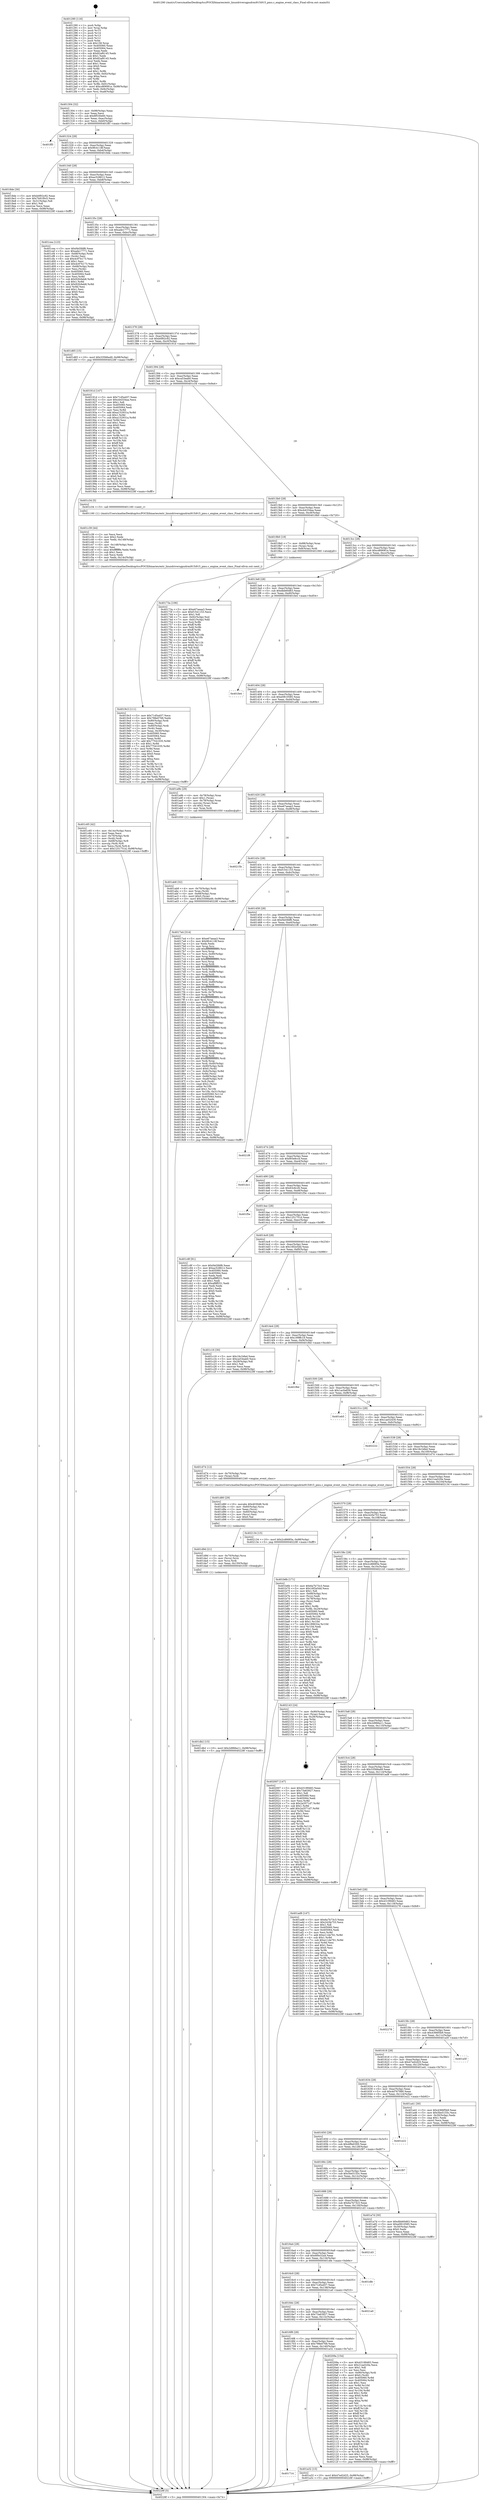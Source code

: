 digraph "0x401290" {
  label = "0x401290 (/mnt/c/Users/mathe/Desktop/tcc/POCII/binaries/extr_linuxdriversgpudrmi915i915_pmu.c_engine_event_class_Final-ollvm.out::main(0))"
  labelloc = "t"
  node[shape=record]

  Entry [label="",width=0.3,height=0.3,shape=circle,fillcolor=black,style=filled]
  "0x401304" [label="{
     0x401304 [32]\l
     | [instrs]\l
     &nbsp;&nbsp;0x401304 \<+6\>: mov -0x98(%rbp),%eax\l
     &nbsp;&nbsp;0x40130a \<+2\>: mov %eax,%ecx\l
     &nbsp;&nbsp;0x40130c \<+6\>: sub $0x8f530e60,%ecx\l
     &nbsp;&nbsp;0x401312 \<+6\>: mov %eax,-0xac(%rbp)\l
     &nbsp;&nbsp;0x401318 \<+6\>: mov %ecx,-0xb0(%rbp)\l
     &nbsp;&nbsp;0x40131e \<+6\>: je 0000000000401ff3 \<main+0xd63\>\l
  }"]
  "0x401ff3" [label="{
     0x401ff3\l
  }", style=dashed]
  "0x401324" [label="{
     0x401324 [28]\l
     | [instrs]\l
     &nbsp;&nbsp;0x401324 \<+5\>: jmp 0000000000401329 \<main+0x99\>\l
     &nbsp;&nbsp;0x401329 \<+6\>: mov -0xac(%rbp),%eax\l
     &nbsp;&nbsp;0x40132f \<+5\>: sub $0x9fc4118f,%eax\l
     &nbsp;&nbsp;0x401334 \<+6\>: mov %eax,-0xb4(%rbp)\l
     &nbsp;&nbsp;0x40133a \<+6\>: je 00000000004018de \<main+0x64e\>\l
  }"]
  Exit [label="",width=0.3,height=0.3,shape=circle,fillcolor=black,style=filled,peripheries=2]
  "0x4018de" [label="{
     0x4018de [30]\l
     | [instrs]\l
     &nbsp;&nbsp;0x4018de \<+5\>: mov $0xb0f02c92,%eax\l
     &nbsp;&nbsp;0x4018e3 \<+5\>: mov $0x7b91f0c5,%ecx\l
     &nbsp;&nbsp;0x4018e8 \<+3\>: mov -0x31(%rbp),%dl\l
     &nbsp;&nbsp;0x4018eb \<+3\>: test $0x1,%dl\l
     &nbsp;&nbsp;0x4018ee \<+3\>: cmovne %ecx,%eax\l
     &nbsp;&nbsp;0x4018f1 \<+6\>: mov %eax,-0x98(%rbp)\l
     &nbsp;&nbsp;0x4018f7 \<+5\>: jmp 000000000040228f \<main+0xfff\>\l
  }"]
  "0x401340" [label="{
     0x401340 [28]\l
     | [instrs]\l
     &nbsp;&nbsp;0x401340 \<+5\>: jmp 0000000000401345 \<main+0xb5\>\l
     &nbsp;&nbsp;0x401345 \<+6\>: mov -0xac(%rbp),%eax\l
     &nbsp;&nbsp;0x40134b \<+5\>: sub $0xac528612,%eax\l
     &nbsp;&nbsp;0x401350 \<+6\>: mov %eax,-0xb8(%rbp)\l
     &nbsp;&nbsp;0x401356 \<+6\>: je 0000000000401cea \<main+0xa5a\>\l
  }"]
  "0x401db2" [label="{
     0x401db2 [15]\l
     | [instrs]\l
     &nbsp;&nbsp;0x401db2 \<+10\>: movl $0x2d966a11,-0x98(%rbp)\l
     &nbsp;&nbsp;0x401dbc \<+5\>: jmp 000000000040228f \<main+0xfff\>\l
  }"]
  "0x401cea" [label="{
     0x401cea [123]\l
     | [instrs]\l
     &nbsp;&nbsp;0x401cea \<+5\>: mov $0xf4d3fdf6,%eax\l
     &nbsp;&nbsp;0x401cef \<+5\>: mov $0xade17771,%ecx\l
     &nbsp;&nbsp;0x401cf4 \<+4\>: mov -0x68(%rbp),%rdx\l
     &nbsp;&nbsp;0x401cf8 \<+2\>: mov (%rdx),%esi\l
     &nbsp;&nbsp;0x401cfa \<+6\>: sub $0x4c97b173,%esi\l
     &nbsp;&nbsp;0x401d00 \<+3\>: add $0x1,%esi\l
     &nbsp;&nbsp;0x401d03 \<+6\>: add $0x4c97b173,%esi\l
     &nbsp;&nbsp;0x401d09 \<+4\>: mov -0x68(%rbp),%rdx\l
     &nbsp;&nbsp;0x401d0d \<+2\>: mov %esi,(%rdx)\l
     &nbsp;&nbsp;0x401d0f \<+7\>: mov 0x405060,%esi\l
     &nbsp;&nbsp;0x401d16 \<+7\>: mov 0x405064,%edi\l
     &nbsp;&nbsp;0x401d1d \<+3\>: mov %esi,%r8d\l
     &nbsp;&nbsp;0x401d20 \<+7\>: sub $0x92fc6eb8,%r8d\l
     &nbsp;&nbsp;0x401d27 \<+4\>: sub $0x1,%r8d\l
     &nbsp;&nbsp;0x401d2b \<+7\>: add $0x92fc6eb8,%r8d\l
     &nbsp;&nbsp;0x401d32 \<+4\>: imul %r8d,%esi\l
     &nbsp;&nbsp;0x401d36 \<+3\>: and $0x1,%esi\l
     &nbsp;&nbsp;0x401d39 \<+3\>: cmp $0x0,%esi\l
     &nbsp;&nbsp;0x401d3c \<+4\>: sete %r9b\l
     &nbsp;&nbsp;0x401d40 \<+3\>: cmp $0xa,%edi\l
     &nbsp;&nbsp;0x401d43 \<+4\>: setl %r10b\l
     &nbsp;&nbsp;0x401d47 \<+3\>: mov %r9b,%r11b\l
     &nbsp;&nbsp;0x401d4a \<+3\>: and %r10b,%r11b\l
     &nbsp;&nbsp;0x401d4d \<+3\>: xor %r10b,%r9b\l
     &nbsp;&nbsp;0x401d50 \<+3\>: or %r9b,%r11b\l
     &nbsp;&nbsp;0x401d53 \<+4\>: test $0x1,%r11b\l
     &nbsp;&nbsp;0x401d57 \<+3\>: cmovne %ecx,%eax\l
     &nbsp;&nbsp;0x401d5a \<+6\>: mov %eax,-0x98(%rbp)\l
     &nbsp;&nbsp;0x401d60 \<+5\>: jmp 000000000040228f \<main+0xfff\>\l
  }"]
  "0x40135c" [label="{
     0x40135c [28]\l
     | [instrs]\l
     &nbsp;&nbsp;0x40135c \<+5\>: jmp 0000000000401361 \<main+0xd1\>\l
     &nbsp;&nbsp;0x401361 \<+6\>: mov -0xac(%rbp),%eax\l
     &nbsp;&nbsp;0x401367 \<+5\>: sub $0xade17771,%eax\l
     &nbsp;&nbsp;0x40136c \<+6\>: mov %eax,-0xbc(%rbp)\l
     &nbsp;&nbsp;0x401372 \<+6\>: je 0000000000401d65 \<main+0xad5\>\l
  }"]
  "0x401d9d" [label="{
     0x401d9d [21]\l
     | [instrs]\l
     &nbsp;&nbsp;0x401d9d \<+4\>: mov -0x70(%rbp),%rcx\l
     &nbsp;&nbsp;0x401da1 \<+3\>: mov (%rcx),%rcx\l
     &nbsp;&nbsp;0x401da4 \<+3\>: mov %rcx,%rdi\l
     &nbsp;&nbsp;0x401da7 \<+6\>: mov %eax,-0x150(%rbp)\l
     &nbsp;&nbsp;0x401dad \<+5\>: call 0000000000401030 \<free@plt\>\l
     | [calls]\l
     &nbsp;&nbsp;0x401030 \{1\} (unknown)\l
  }"]
  "0x401d65" [label="{
     0x401d65 [15]\l
     | [instrs]\l
     &nbsp;&nbsp;0x401d65 \<+10\>: movl $0x33566a49,-0x98(%rbp)\l
     &nbsp;&nbsp;0x401d6f \<+5\>: jmp 000000000040228f \<main+0xfff\>\l
  }"]
  "0x401378" [label="{
     0x401378 [28]\l
     | [instrs]\l
     &nbsp;&nbsp;0x401378 \<+5\>: jmp 000000000040137d \<main+0xed\>\l
     &nbsp;&nbsp;0x40137d \<+6\>: mov -0xac(%rbp),%eax\l
     &nbsp;&nbsp;0x401383 \<+5\>: sub $0xb0f02c92,%eax\l
     &nbsp;&nbsp;0x401388 \<+6\>: mov %eax,-0xc0(%rbp)\l
     &nbsp;&nbsp;0x40138e \<+6\>: je 000000000040191d \<main+0x68d\>\l
  }"]
  "0x401d80" [label="{
     0x401d80 [29]\l
     | [instrs]\l
     &nbsp;&nbsp;0x401d80 \<+10\>: movabs $0x4030d6,%rdi\l
     &nbsp;&nbsp;0x401d8a \<+4\>: mov -0x60(%rbp),%rcx\l
     &nbsp;&nbsp;0x401d8e \<+2\>: mov %eax,(%rcx)\l
     &nbsp;&nbsp;0x401d90 \<+4\>: mov -0x60(%rbp),%rcx\l
     &nbsp;&nbsp;0x401d94 \<+2\>: mov (%rcx),%esi\l
     &nbsp;&nbsp;0x401d96 \<+2\>: mov $0x0,%al\l
     &nbsp;&nbsp;0x401d98 \<+5\>: call 0000000000401040 \<printf@plt\>\l
     | [calls]\l
     &nbsp;&nbsp;0x401040 \{1\} (unknown)\l
  }"]
  "0x40191d" [label="{
     0x40191d [147]\l
     | [instrs]\l
     &nbsp;&nbsp;0x40191d \<+5\>: mov $0x71d5a457,%eax\l
     &nbsp;&nbsp;0x401922 \<+5\>: mov $0xcb4334aa,%ecx\l
     &nbsp;&nbsp;0x401927 \<+2\>: mov $0x1,%dl\l
     &nbsp;&nbsp;0x401929 \<+7\>: mov 0x405060,%esi\l
     &nbsp;&nbsp;0x401930 \<+7\>: mov 0x405064,%edi\l
     &nbsp;&nbsp;0x401937 \<+3\>: mov %esi,%r8d\l
     &nbsp;&nbsp;0x40193a \<+7\>: add $0xa152931a,%r8d\l
     &nbsp;&nbsp;0x401941 \<+4\>: sub $0x1,%r8d\l
     &nbsp;&nbsp;0x401945 \<+7\>: sub $0xa152931a,%r8d\l
     &nbsp;&nbsp;0x40194c \<+4\>: imul %r8d,%esi\l
     &nbsp;&nbsp;0x401950 \<+3\>: and $0x1,%esi\l
     &nbsp;&nbsp;0x401953 \<+3\>: cmp $0x0,%esi\l
     &nbsp;&nbsp;0x401956 \<+4\>: sete %r9b\l
     &nbsp;&nbsp;0x40195a \<+3\>: cmp $0xa,%edi\l
     &nbsp;&nbsp;0x40195d \<+4\>: setl %r10b\l
     &nbsp;&nbsp;0x401961 \<+3\>: mov %r9b,%r11b\l
     &nbsp;&nbsp;0x401964 \<+4\>: xor $0xff,%r11b\l
     &nbsp;&nbsp;0x401968 \<+3\>: mov %r10b,%bl\l
     &nbsp;&nbsp;0x40196b \<+3\>: xor $0xff,%bl\l
     &nbsp;&nbsp;0x40196e \<+3\>: xor $0x0,%dl\l
     &nbsp;&nbsp;0x401971 \<+3\>: mov %r11b,%r14b\l
     &nbsp;&nbsp;0x401974 \<+4\>: and $0x0,%r14b\l
     &nbsp;&nbsp;0x401978 \<+3\>: and %dl,%r9b\l
     &nbsp;&nbsp;0x40197b \<+3\>: mov %bl,%r15b\l
     &nbsp;&nbsp;0x40197e \<+4\>: and $0x0,%r15b\l
     &nbsp;&nbsp;0x401982 \<+3\>: and %dl,%r10b\l
     &nbsp;&nbsp;0x401985 \<+3\>: or %r9b,%r14b\l
     &nbsp;&nbsp;0x401988 \<+3\>: or %r10b,%r15b\l
     &nbsp;&nbsp;0x40198b \<+3\>: xor %r15b,%r14b\l
     &nbsp;&nbsp;0x40198e \<+3\>: or %bl,%r11b\l
     &nbsp;&nbsp;0x401991 \<+4\>: xor $0xff,%r11b\l
     &nbsp;&nbsp;0x401995 \<+3\>: or $0x0,%dl\l
     &nbsp;&nbsp;0x401998 \<+3\>: and %dl,%r11b\l
     &nbsp;&nbsp;0x40199b \<+3\>: or %r11b,%r14b\l
     &nbsp;&nbsp;0x40199e \<+4\>: test $0x1,%r14b\l
     &nbsp;&nbsp;0x4019a2 \<+3\>: cmovne %ecx,%eax\l
     &nbsp;&nbsp;0x4019a5 \<+6\>: mov %eax,-0x98(%rbp)\l
     &nbsp;&nbsp;0x4019ab \<+5\>: jmp 000000000040228f \<main+0xfff\>\l
  }"]
  "0x401394" [label="{
     0x401394 [28]\l
     | [instrs]\l
     &nbsp;&nbsp;0x401394 \<+5\>: jmp 0000000000401399 \<main+0x109\>\l
     &nbsp;&nbsp;0x401399 \<+6\>: mov -0xac(%rbp),%eax\l
     &nbsp;&nbsp;0x40139f \<+5\>: sub $0xca53eab0,%eax\l
     &nbsp;&nbsp;0x4013a4 \<+6\>: mov %eax,-0xc4(%rbp)\l
     &nbsp;&nbsp;0x4013aa \<+6\>: je 0000000000401c34 \<main+0x9a4\>\l
  }"]
  "0x401c65" [label="{
     0x401c65 [42]\l
     | [instrs]\l
     &nbsp;&nbsp;0x401c65 \<+6\>: mov -0x14c(%rbp),%ecx\l
     &nbsp;&nbsp;0x401c6b \<+3\>: imul %eax,%ecx\l
     &nbsp;&nbsp;0x401c6e \<+4\>: mov -0x70(%rbp),%rdi\l
     &nbsp;&nbsp;0x401c72 \<+3\>: mov (%rdi),%rdi\l
     &nbsp;&nbsp;0x401c75 \<+4\>: mov -0x68(%rbp),%r8\l
     &nbsp;&nbsp;0x401c79 \<+3\>: movslq (%r8),%r8\l
     &nbsp;&nbsp;0x401c7c \<+4\>: mov %ecx,(%rdi,%r8,4)\l
     &nbsp;&nbsp;0x401c80 \<+10\>: movl $0x1251751d,-0x98(%rbp)\l
     &nbsp;&nbsp;0x401c8a \<+5\>: jmp 000000000040228f \<main+0xfff\>\l
  }"]
  "0x401c34" [label="{
     0x401c34 [5]\l
     | [instrs]\l
     &nbsp;&nbsp;0x401c34 \<+5\>: call 0000000000401160 \<next_i\>\l
     | [calls]\l
     &nbsp;&nbsp;0x401160 \{1\} (/mnt/c/Users/mathe/Desktop/tcc/POCII/binaries/extr_linuxdriversgpudrmi915i915_pmu.c_engine_event_class_Final-ollvm.out::next_i)\l
  }"]
  "0x4013b0" [label="{
     0x4013b0 [28]\l
     | [instrs]\l
     &nbsp;&nbsp;0x4013b0 \<+5\>: jmp 00000000004013b5 \<main+0x125\>\l
     &nbsp;&nbsp;0x4013b5 \<+6\>: mov -0xac(%rbp),%eax\l
     &nbsp;&nbsp;0x4013bb \<+5\>: sub $0xcb4334aa,%eax\l
     &nbsp;&nbsp;0x4013c0 \<+6\>: mov %eax,-0xc8(%rbp)\l
     &nbsp;&nbsp;0x4013c6 \<+6\>: je 00000000004019b0 \<main+0x720\>\l
  }"]
  "0x401c39" [label="{
     0x401c39 [44]\l
     | [instrs]\l
     &nbsp;&nbsp;0x401c39 \<+2\>: xor %ecx,%ecx\l
     &nbsp;&nbsp;0x401c3b \<+5\>: mov $0x2,%edx\l
     &nbsp;&nbsp;0x401c40 \<+6\>: mov %edx,-0x148(%rbp)\l
     &nbsp;&nbsp;0x401c46 \<+1\>: cltd\l
     &nbsp;&nbsp;0x401c47 \<+6\>: mov -0x148(%rbp),%esi\l
     &nbsp;&nbsp;0x401c4d \<+2\>: idiv %esi\l
     &nbsp;&nbsp;0x401c4f \<+6\>: imul $0xfffffffe,%edx,%edx\l
     &nbsp;&nbsp;0x401c55 \<+3\>: sub $0x1,%ecx\l
     &nbsp;&nbsp;0x401c58 \<+2\>: sub %ecx,%edx\l
     &nbsp;&nbsp;0x401c5a \<+6\>: mov %edx,-0x14c(%rbp)\l
     &nbsp;&nbsp;0x401c60 \<+5\>: call 0000000000401160 \<next_i\>\l
     | [calls]\l
     &nbsp;&nbsp;0x401160 \{1\} (/mnt/c/Users/mathe/Desktop/tcc/POCII/binaries/extr_linuxdriversgpudrmi915i915_pmu.c_engine_event_class_Final-ollvm.out::next_i)\l
  }"]
  "0x4019b0" [label="{
     0x4019b0 [19]\l
     | [instrs]\l
     &nbsp;&nbsp;0x4019b0 \<+7\>: mov -0x88(%rbp),%rax\l
     &nbsp;&nbsp;0x4019b7 \<+3\>: mov (%rax),%rax\l
     &nbsp;&nbsp;0x4019ba \<+4\>: mov 0x8(%rax),%rdi\l
     &nbsp;&nbsp;0x4019be \<+5\>: call 0000000000401060 \<atoi@plt\>\l
     | [calls]\l
     &nbsp;&nbsp;0x401060 \{1\} (unknown)\l
  }"]
  "0x4013cc" [label="{
     0x4013cc [28]\l
     | [instrs]\l
     &nbsp;&nbsp;0x4013cc \<+5\>: jmp 00000000004013d1 \<main+0x141\>\l
     &nbsp;&nbsp;0x4013d1 \<+6\>: mov -0xac(%rbp),%eax\l
     &nbsp;&nbsp;0x4013d7 \<+5\>: sub $0xcd69081e,%eax\l
     &nbsp;&nbsp;0x4013dc \<+6\>: mov %eax,-0xcc(%rbp)\l
     &nbsp;&nbsp;0x4013e2 \<+6\>: je 000000000040173a \<main+0x4aa\>\l
  }"]
  "0x401ab8" [label="{
     0x401ab8 [32]\l
     | [instrs]\l
     &nbsp;&nbsp;0x401ab8 \<+4\>: mov -0x70(%rbp),%rdi\l
     &nbsp;&nbsp;0x401abc \<+3\>: mov %rax,(%rdi)\l
     &nbsp;&nbsp;0x401abf \<+4\>: mov -0x68(%rbp),%rax\l
     &nbsp;&nbsp;0x401ac3 \<+6\>: movl $0x0,(%rax)\l
     &nbsp;&nbsp;0x401ac9 \<+10\>: movl $0x33566a49,-0x98(%rbp)\l
     &nbsp;&nbsp;0x401ad3 \<+5\>: jmp 000000000040228f \<main+0xfff\>\l
  }"]
  "0x40173a" [label="{
     0x40173a [106]\l
     | [instrs]\l
     &nbsp;&nbsp;0x40173a \<+5\>: mov $0xe67aeaa3,%eax\l
     &nbsp;&nbsp;0x40173f \<+5\>: mov $0xf1541153,%ecx\l
     &nbsp;&nbsp;0x401744 \<+2\>: mov $0x1,%dl\l
     &nbsp;&nbsp;0x401746 \<+7\>: mov -0x92(%rbp),%sil\l
     &nbsp;&nbsp;0x40174d \<+7\>: mov -0x91(%rbp),%dil\l
     &nbsp;&nbsp;0x401754 \<+3\>: mov %sil,%r8b\l
     &nbsp;&nbsp;0x401757 \<+4\>: xor $0xff,%r8b\l
     &nbsp;&nbsp;0x40175b \<+3\>: mov %dil,%r9b\l
     &nbsp;&nbsp;0x40175e \<+4\>: xor $0xff,%r9b\l
     &nbsp;&nbsp;0x401762 \<+3\>: xor $0x0,%dl\l
     &nbsp;&nbsp;0x401765 \<+3\>: mov %r8b,%r10b\l
     &nbsp;&nbsp;0x401768 \<+4\>: and $0x0,%r10b\l
     &nbsp;&nbsp;0x40176c \<+3\>: and %dl,%sil\l
     &nbsp;&nbsp;0x40176f \<+3\>: mov %r9b,%r11b\l
     &nbsp;&nbsp;0x401772 \<+4\>: and $0x0,%r11b\l
     &nbsp;&nbsp;0x401776 \<+3\>: and %dl,%dil\l
     &nbsp;&nbsp;0x401779 \<+3\>: or %sil,%r10b\l
     &nbsp;&nbsp;0x40177c \<+3\>: or %dil,%r11b\l
     &nbsp;&nbsp;0x40177f \<+3\>: xor %r11b,%r10b\l
     &nbsp;&nbsp;0x401782 \<+3\>: or %r9b,%r8b\l
     &nbsp;&nbsp;0x401785 \<+4\>: xor $0xff,%r8b\l
     &nbsp;&nbsp;0x401789 \<+3\>: or $0x0,%dl\l
     &nbsp;&nbsp;0x40178c \<+3\>: and %dl,%r8b\l
     &nbsp;&nbsp;0x40178f \<+3\>: or %r8b,%r10b\l
     &nbsp;&nbsp;0x401792 \<+4\>: test $0x1,%r10b\l
     &nbsp;&nbsp;0x401796 \<+3\>: cmovne %ecx,%eax\l
     &nbsp;&nbsp;0x401799 \<+6\>: mov %eax,-0x98(%rbp)\l
     &nbsp;&nbsp;0x40179f \<+5\>: jmp 000000000040228f \<main+0xfff\>\l
  }"]
  "0x4013e8" [label="{
     0x4013e8 [28]\l
     | [instrs]\l
     &nbsp;&nbsp;0x4013e8 \<+5\>: jmp 00000000004013ed \<main+0x15d\>\l
     &nbsp;&nbsp;0x4013ed \<+6\>: mov -0xac(%rbp),%eax\l
     &nbsp;&nbsp;0x4013f3 \<+5\>: sub $0xdbb60d63,%eax\l
     &nbsp;&nbsp;0x4013f8 \<+6\>: mov %eax,-0xd0(%rbp)\l
     &nbsp;&nbsp;0x4013fe \<+6\>: je 0000000000401fe4 \<main+0xd54\>\l
  }"]
  "0x40228f" [label="{
     0x40228f [5]\l
     | [instrs]\l
     &nbsp;&nbsp;0x40228f \<+5\>: jmp 0000000000401304 \<main+0x74\>\l
  }"]
  "0x401290" [label="{
     0x401290 [116]\l
     | [instrs]\l
     &nbsp;&nbsp;0x401290 \<+1\>: push %rbp\l
     &nbsp;&nbsp;0x401291 \<+3\>: mov %rsp,%rbp\l
     &nbsp;&nbsp;0x401294 \<+2\>: push %r15\l
     &nbsp;&nbsp;0x401296 \<+2\>: push %r14\l
     &nbsp;&nbsp;0x401298 \<+2\>: push %r13\l
     &nbsp;&nbsp;0x40129a \<+2\>: push %r12\l
     &nbsp;&nbsp;0x40129c \<+1\>: push %rbx\l
     &nbsp;&nbsp;0x40129d \<+7\>: sub $0x158,%rsp\l
     &nbsp;&nbsp;0x4012a4 \<+7\>: mov 0x405060,%eax\l
     &nbsp;&nbsp;0x4012ab \<+7\>: mov 0x405064,%ecx\l
     &nbsp;&nbsp;0x4012b2 \<+2\>: mov %eax,%edx\l
     &nbsp;&nbsp;0x4012b4 \<+6\>: sub $0x82af6145,%edx\l
     &nbsp;&nbsp;0x4012ba \<+3\>: sub $0x1,%edx\l
     &nbsp;&nbsp;0x4012bd \<+6\>: add $0x82af6145,%edx\l
     &nbsp;&nbsp;0x4012c3 \<+3\>: imul %edx,%eax\l
     &nbsp;&nbsp;0x4012c6 \<+3\>: and $0x1,%eax\l
     &nbsp;&nbsp;0x4012c9 \<+3\>: cmp $0x0,%eax\l
     &nbsp;&nbsp;0x4012cc \<+4\>: sete %r8b\l
     &nbsp;&nbsp;0x4012d0 \<+4\>: and $0x1,%r8b\l
     &nbsp;&nbsp;0x4012d4 \<+7\>: mov %r8b,-0x92(%rbp)\l
     &nbsp;&nbsp;0x4012db \<+3\>: cmp $0xa,%ecx\l
     &nbsp;&nbsp;0x4012de \<+4\>: setl %r8b\l
     &nbsp;&nbsp;0x4012e2 \<+4\>: and $0x1,%r8b\l
     &nbsp;&nbsp;0x4012e6 \<+7\>: mov %r8b,-0x91(%rbp)\l
     &nbsp;&nbsp;0x4012ed \<+10\>: movl $0xcd69081e,-0x98(%rbp)\l
     &nbsp;&nbsp;0x4012f7 \<+6\>: mov %edi,-0x9c(%rbp)\l
     &nbsp;&nbsp;0x4012fd \<+7\>: mov %rsi,-0xa8(%rbp)\l
  }"]
  "0x401714" [label="{
     0x401714\l
  }", style=dashed]
  "0x401fe4" [label="{
     0x401fe4\l
  }", style=dashed]
  "0x401404" [label="{
     0x401404 [28]\l
     | [instrs]\l
     &nbsp;&nbsp;0x401404 \<+5\>: jmp 0000000000401409 \<main+0x179\>\l
     &nbsp;&nbsp;0x401409 \<+6\>: mov -0xac(%rbp),%eax\l
     &nbsp;&nbsp;0x40140f \<+5\>: sub $0xe0810585,%eax\l
     &nbsp;&nbsp;0x401414 \<+6\>: mov %eax,-0xd4(%rbp)\l
     &nbsp;&nbsp;0x40141a \<+6\>: je 0000000000401a9b \<main+0x80b\>\l
  }"]
  "0x401a32" [label="{
     0x401a32 [15]\l
     | [instrs]\l
     &nbsp;&nbsp;0x401a32 \<+10\>: movl $0x47ed2d25,-0x98(%rbp)\l
     &nbsp;&nbsp;0x401a3c \<+5\>: jmp 000000000040228f \<main+0xfff\>\l
  }"]
  "0x401a9b" [label="{
     0x401a9b [29]\l
     | [instrs]\l
     &nbsp;&nbsp;0x401a9b \<+4\>: mov -0x78(%rbp),%rax\l
     &nbsp;&nbsp;0x401a9f \<+6\>: movl $0x1,(%rax)\l
     &nbsp;&nbsp;0x401aa5 \<+4\>: mov -0x78(%rbp),%rax\l
     &nbsp;&nbsp;0x401aa9 \<+3\>: movslq (%rax),%rax\l
     &nbsp;&nbsp;0x401aac \<+4\>: shl $0x2,%rax\l
     &nbsp;&nbsp;0x401ab0 \<+3\>: mov %rax,%rdi\l
     &nbsp;&nbsp;0x401ab3 \<+5\>: call 0000000000401050 \<malloc@plt\>\l
     | [calls]\l
     &nbsp;&nbsp;0x401050 \{1\} (unknown)\l
  }"]
  "0x401420" [label="{
     0x401420 [28]\l
     | [instrs]\l
     &nbsp;&nbsp;0x401420 \<+5\>: jmp 0000000000401425 \<main+0x195\>\l
     &nbsp;&nbsp;0x401425 \<+6\>: mov -0xac(%rbp),%eax\l
     &nbsp;&nbsp;0x40142b \<+5\>: sub $0xe67aeaa3,%eax\l
     &nbsp;&nbsp;0x401430 \<+6\>: mov %eax,-0xd8(%rbp)\l
     &nbsp;&nbsp;0x401436 \<+6\>: je 000000000040215b \<main+0xecb\>\l
  }"]
  "0x4016f8" [label="{
     0x4016f8 [28]\l
     | [instrs]\l
     &nbsp;&nbsp;0x4016f8 \<+5\>: jmp 00000000004016fd \<main+0x46d\>\l
     &nbsp;&nbsp;0x4016fd \<+6\>: mov -0xac(%rbp),%eax\l
     &nbsp;&nbsp;0x401703 \<+5\>: sub $0x798e0768,%eax\l
     &nbsp;&nbsp;0x401708 \<+6\>: mov %eax,-0x140(%rbp)\l
     &nbsp;&nbsp;0x40170e \<+6\>: je 0000000000401a32 \<main+0x7a2\>\l
  }"]
  "0x40215b" [label="{
     0x40215b\l
  }", style=dashed]
  "0x40143c" [label="{
     0x40143c [28]\l
     | [instrs]\l
     &nbsp;&nbsp;0x40143c \<+5\>: jmp 0000000000401441 \<main+0x1b1\>\l
     &nbsp;&nbsp;0x401441 \<+6\>: mov -0xac(%rbp),%eax\l
     &nbsp;&nbsp;0x401447 \<+5\>: sub $0xf1541153,%eax\l
     &nbsp;&nbsp;0x40144c \<+6\>: mov %eax,-0xdc(%rbp)\l
     &nbsp;&nbsp;0x401452 \<+6\>: je 00000000004017a4 \<main+0x514\>\l
  }"]
  "0x40209a" [label="{
     0x40209a [154]\l
     | [instrs]\l
     &nbsp;&nbsp;0x40209a \<+5\>: mov $0x43199483,%eax\l
     &nbsp;&nbsp;0x40209f \<+5\>: mov $0x21ea520e,%ecx\l
     &nbsp;&nbsp;0x4020a4 \<+2\>: mov $0x1,%dl\l
     &nbsp;&nbsp;0x4020a6 \<+2\>: xor %esi,%esi\l
     &nbsp;&nbsp;0x4020a8 \<+7\>: mov -0x90(%rbp),%rdi\l
     &nbsp;&nbsp;0x4020af \<+6\>: movl $0x0,(%rdi)\l
     &nbsp;&nbsp;0x4020b5 \<+8\>: mov 0x405060,%r8d\l
     &nbsp;&nbsp;0x4020bd \<+8\>: mov 0x405064,%r9d\l
     &nbsp;&nbsp;0x4020c5 \<+3\>: sub $0x1,%esi\l
     &nbsp;&nbsp;0x4020c8 \<+3\>: mov %r8d,%r10d\l
     &nbsp;&nbsp;0x4020cb \<+3\>: add %esi,%r10d\l
     &nbsp;&nbsp;0x4020ce \<+4\>: imul %r10d,%r8d\l
     &nbsp;&nbsp;0x4020d2 \<+4\>: and $0x1,%r8d\l
     &nbsp;&nbsp;0x4020d6 \<+4\>: cmp $0x0,%r8d\l
     &nbsp;&nbsp;0x4020da \<+4\>: sete %r11b\l
     &nbsp;&nbsp;0x4020de \<+4\>: cmp $0xa,%r9d\l
     &nbsp;&nbsp;0x4020e2 \<+3\>: setl %bl\l
     &nbsp;&nbsp;0x4020e5 \<+3\>: mov %r11b,%r14b\l
     &nbsp;&nbsp;0x4020e8 \<+4\>: xor $0xff,%r14b\l
     &nbsp;&nbsp;0x4020ec \<+3\>: mov %bl,%r15b\l
     &nbsp;&nbsp;0x4020ef \<+4\>: xor $0xff,%r15b\l
     &nbsp;&nbsp;0x4020f3 \<+3\>: xor $0x0,%dl\l
     &nbsp;&nbsp;0x4020f6 \<+3\>: mov %r14b,%r12b\l
     &nbsp;&nbsp;0x4020f9 \<+4\>: and $0x0,%r12b\l
     &nbsp;&nbsp;0x4020fd \<+3\>: and %dl,%r11b\l
     &nbsp;&nbsp;0x402100 \<+3\>: mov %r15b,%r13b\l
     &nbsp;&nbsp;0x402103 \<+4\>: and $0x0,%r13b\l
     &nbsp;&nbsp;0x402107 \<+2\>: and %dl,%bl\l
     &nbsp;&nbsp;0x402109 \<+3\>: or %r11b,%r12b\l
     &nbsp;&nbsp;0x40210c \<+3\>: or %bl,%r13b\l
     &nbsp;&nbsp;0x40210f \<+3\>: xor %r13b,%r12b\l
     &nbsp;&nbsp;0x402112 \<+3\>: or %r15b,%r14b\l
     &nbsp;&nbsp;0x402115 \<+4\>: xor $0xff,%r14b\l
     &nbsp;&nbsp;0x402119 \<+3\>: or $0x0,%dl\l
     &nbsp;&nbsp;0x40211c \<+3\>: and %dl,%r14b\l
     &nbsp;&nbsp;0x40211f \<+3\>: or %r14b,%r12b\l
     &nbsp;&nbsp;0x402122 \<+4\>: test $0x1,%r12b\l
     &nbsp;&nbsp;0x402126 \<+3\>: cmovne %ecx,%eax\l
     &nbsp;&nbsp;0x402129 \<+6\>: mov %eax,-0x98(%rbp)\l
     &nbsp;&nbsp;0x40212f \<+5\>: jmp 000000000040228f \<main+0xfff\>\l
  }"]
  "0x4017a4" [label="{
     0x4017a4 [314]\l
     | [instrs]\l
     &nbsp;&nbsp;0x4017a4 \<+5\>: mov $0xe67aeaa3,%eax\l
     &nbsp;&nbsp;0x4017a9 \<+5\>: mov $0x9fc4118f,%ecx\l
     &nbsp;&nbsp;0x4017ae \<+2\>: xor %edx,%edx\l
     &nbsp;&nbsp;0x4017b0 \<+3\>: mov %rsp,%rsi\l
     &nbsp;&nbsp;0x4017b3 \<+4\>: add $0xfffffffffffffff0,%rsi\l
     &nbsp;&nbsp;0x4017b7 \<+3\>: mov %rsi,%rsp\l
     &nbsp;&nbsp;0x4017ba \<+7\>: mov %rsi,-0x90(%rbp)\l
     &nbsp;&nbsp;0x4017c1 \<+3\>: mov %rsp,%rsi\l
     &nbsp;&nbsp;0x4017c4 \<+4\>: add $0xfffffffffffffff0,%rsi\l
     &nbsp;&nbsp;0x4017c8 \<+3\>: mov %rsi,%rsp\l
     &nbsp;&nbsp;0x4017cb \<+3\>: mov %rsp,%rdi\l
     &nbsp;&nbsp;0x4017ce \<+4\>: add $0xfffffffffffffff0,%rdi\l
     &nbsp;&nbsp;0x4017d2 \<+3\>: mov %rdi,%rsp\l
     &nbsp;&nbsp;0x4017d5 \<+7\>: mov %rdi,-0x88(%rbp)\l
     &nbsp;&nbsp;0x4017dc \<+3\>: mov %rsp,%rdi\l
     &nbsp;&nbsp;0x4017df \<+4\>: add $0xfffffffffffffff0,%rdi\l
     &nbsp;&nbsp;0x4017e3 \<+3\>: mov %rdi,%rsp\l
     &nbsp;&nbsp;0x4017e6 \<+4\>: mov %rdi,-0x80(%rbp)\l
     &nbsp;&nbsp;0x4017ea \<+3\>: mov %rsp,%rdi\l
     &nbsp;&nbsp;0x4017ed \<+4\>: add $0xfffffffffffffff0,%rdi\l
     &nbsp;&nbsp;0x4017f1 \<+3\>: mov %rdi,%rsp\l
     &nbsp;&nbsp;0x4017f4 \<+4\>: mov %rdi,-0x78(%rbp)\l
     &nbsp;&nbsp;0x4017f8 \<+3\>: mov %rsp,%rdi\l
     &nbsp;&nbsp;0x4017fb \<+4\>: add $0xfffffffffffffff0,%rdi\l
     &nbsp;&nbsp;0x4017ff \<+3\>: mov %rdi,%rsp\l
     &nbsp;&nbsp;0x401802 \<+4\>: mov %rdi,-0x70(%rbp)\l
     &nbsp;&nbsp;0x401806 \<+3\>: mov %rsp,%rdi\l
     &nbsp;&nbsp;0x401809 \<+4\>: add $0xfffffffffffffff0,%rdi\l
     &nbsp;&nbsp;0x40180d \<+3\>: mov %rdi,%rsp\l
     &nbsp;&nbsp;0x401810 \<+4\>: mov %rdi,-0x68(%rbp)\l
     &nbsp;&nbsp;0x401814 \<+3\>: mov %rsp,%rdi\l
     &nbsp;&nbsp;0x401817 \<+4\>: add $0xfffffffffffffff0,%rdi\l
     &nbsp;&nbsp;0x40181b \<+3\>: mov %rdi,%rsp\l
     &nbsp;&nbsp;0x40181e \<+4\>: mov %rdi,-0x60(%rbp)\l
     &nbsp;&nbsp;0x401822 \<+3\>: mov %rsp,%rdi\l
     &nbsp;&nbsp;0x401825 \<+4\>: add $0xfffffffffffffff0,%rdi\l
     &nbsp;&nbsp;0x401829 \<+3\>: mov %rdi,%rsp\l
     &nbsp;&nbsp;0x40182c \<+4\>: mov %rdi,-0x58(%rbp)\l
     &nbsp;&nbsp;0x401830 \<+3\>: mov %rsp,%rdi\l
     &nbsp;&nbsp;0x401833 \<+4\>: add $0xfffffffffffffff0,%rdi\l
     &nbsp;&nbsp;0x401837 \<+3\>: mov %rdi,%rsp\l
     &nbsp;&nbsp;0x40183a \<+4\>: mov %rdi,-0x50(%rbp)\l
     &nbsp;&nbsp;0x40183e \<+3\>: mov %rsp,%rdi\l
     &nbsp;&nbsp;0x401841 \<+4\>: add $0xfffffffffffffff0,%rdi\l
     &nbsp;&nbsp;0x401845 \<+3\>: mov %rdi,%rsp\l
     &nbsp;&nbsp;0x401848 \<+4\>: mov %rdi,-0x48(%rbp)\l
     &nbsp;&nbsp;0x40184c \<+3\>: mov %rsp,%rdi\l
     &nbsp;&nbsp;0x40184f \<+4\>: add $0xfffffffffffffff0,%rdi\l
     &nbsp;&nbsp;0x401853 \<+3\>: mov %rdi,%rsp\l
     &nbsp;&nbsp;0x401856 \<+4\>: mov %rdi,-0x40(%rbp)\l
     &nbsp;&nbsp;0x40185a \<+7\>: mov -0x90(%rbp),%rdi\l
     &nbsp;&nbsp;0x401861 \<+6\>: movl $0x0,(%rdi)\l
     &nbsp;&nbsp;0x401867 \<+7\>: mov -0x9c(%rbp),%r8d\l
     &nbsp;&nbsp;0x40186e \<+3\>: mov %r8d,(%rsi)\l
     &nbsp;&nbsp;0x401871 \<+7\>: mov -0x88(%rbp),%rdi\l
     &nbsp;&nbsp;0x401878 \<+7\>: mov -0xa8(%rbp),%r9\l
     &nbsp;&nbsp;0x40187f \<+3\>: mov %r9,(%rdi)\l
     &nbsp;&nbsp;0x401882 \<+3\>: cmpl $0x2,(%rsi)\l
     &nbsp;&nbsp;0x401885 \<+4\>: setne %r10b\l
     &nbsp;&nbsp;0x401889 \<+4\>: and $0x1,%r10b\l
     &nbsp;&nbsp;0x40188d \<+4\>: mov %r10b,-0x31(%rbp)\l
     &nbsp;&nbsp;0x401891 \<+8\>: mov 0x405060,%r11d\l
     &nbsp;&nbsp;0x401899 \<+7\>: mov 0x405064,%ebx\l
     &nbsp;&nbsp;0x4018a0 \<+3\>: sub $0x1,%edx\l
     &nbsp;&nbsp;0x4018a3 \<+3\>: mov %r11d,%r14d\l
     &nbsp;&nbsp;0x4018a6 \<+3\>: add %edx,%r14d\l
     &nbsp;&nbsp;0x4018a9 \<+4\>: imul %r14d,%r11d\l
     &nbsp;&nbsp;0x4018ad \<+4\>: and $0x1,%r11d\l
     &nbsp;&nbsp;0x4018b1 \<+4\>: cmp $0x0,%r11d\l
     &nbsp;&nbsp;0x4018b5 \<+4\>: sete %r10b\l
     &nbsp;&nbsp;0x4018b9 \<+3\>: cmp $0xa,%ebx\l
     &nbsp;&nbsp;0x4018bc \<+4\>: setl %r15b\l
     &nbsp;&nbsp;0x4018c0 \<+3\>: mov %r10b,%r12b\l
     &nbsp;&nbsp;0x4018c3 \<+3\>: and %r15b,%r12b\l
     &nbsp;&nbsp;0x4018c6 \<+3\>: xor %r15b,%r10b\l
     &nbsp;&nbsp;0x4018c9 \<+3\>: or %r10b,%r12b\l
     &nbsp;&nbsp;0x4018cc \<+4\>: test $0x1,%r12b\l
     &nbsp;&nbsp;0x4018d0 \<+3\>: cmovne %ecx,%eax\l
     &nbsp;&nbsp;0x4018d3 \<+6\>: mov %eax,-0x98(%rbp)\l
     &nbsp;&nbsp;0x4018d9 \<+5\>: jmp 000000000040228f \<main+0xfff\>\l
  }"]
  "0x401458" [label="{
     0x401458 [28]\l
     | [instrs]\l
     &nbsp;&nbsp;0x401458 \<+5\>: jmp 000000000040145d \<main+0x1cd\>\l
     &nbsp;&nbsp;0x40145d \<+6\>: mov -0xac(%rbp),%eax\l
     &nbsp;&nbsp;0x401463 \<+5\>: sub $0xf4d3fdf6,%eax\l
     &nbsp;&nbsp;0x401468 \<+6\>: mov %eax,-0xe0(%rbp)\l
     &nbsp;&nbsp;0x40146e \<+6\>: je 00000000004021f8 \<main+0xf68\>\l
  }"]
  "0x4016dc" [label="{
     0x4016dc [28]\l
     | [instrs]\l
     &nbsp;&nbsp;0x4016dc \<+5\>: jmp 00000000004016e1 \<main+0x451\>\l
     &nbsp;&nbsp;0x4016e1 \<+6\>: mov -0xac(%rbp),%eax\l
     &nbsp;&nbsp;0x4016e7 \<+5\>: sub $0x73a63927,%eax\l
     &nbsp;&nbsp;0x4016ec \<+6\>: mov %eax,-0x13c(%rbp)\l
     &nbsp;&nbsp;0x4016f2 \<+6\>: je 000000000040209a \<main+0xe0a\>\l
  }"]
  "0x4019c3" [label="{
     0x4019c3 [111]\l
     | [instrs]\l
     &nbsp;&nbsp;0x4019c3 \<+5\>: mov $0x71d5a457,%ecx\l
     &nbsp;&nbsp;0x4019c8 \<+5\>: mov $0x798e0768,%edx\l
     &nbsp;&nbsp;0x4019cd \<+4\>: mov -0x80(%rbp),%rdi\l
     &nbsp;&nbsp;0x4019d1 \<+2\>: mov %eax,(%rdi)\l
     &nbsp;&nbsp;0x4019d3 \<+4\>: mov -0x80(%rbp),%rdi\l
     &nbsp;&nbsp;0x4019d7 \<+2\>: mov (%rdi),%eax\l
     &nbsp;&nbsp;0x4019d9 \<+3\>: mov %eax,-0x30(%rbp)\l
     &nbsp;&nbsp;0x4019dc \<+7\>: mov 0x405060,%eax\l
     &nbsp;&nbsp;0x4019e3 \<+7\>: mov 0x405064,%esi\l
     &nbsp;&nbsp;0x4019ea \<+3\>: mov %eax,%r8d\l
     &nbsp;&nbsp;0x4019ed \<+7\>: add $0x77541035,%r8d\l
     &nbsp;&nbsp;0x4019f4 \<+4\>: sub $0x1,%r8d\l
     &nbsp;&nbsp;0x4019f8 \<+7\>: sub $0x77541035,%r8d\l
     &nbsp;&nbsp;0x4019ff \<+4\>: imul %r8d,%eax\l
     &nbsp;&nbsp;0x401a03 \<+3\>: and $0x1,%eax\l
     &nbsp;&nbsp;0x401a06 \<+3\>: cmp $0x0,%eax\l
     &nbsp;&nbsp;0x401a09 \<+4\>: sete %r9b\l
     &nbsp;&nbsp;0x401a0d \<+3\>: cmp $0xa,%esi\l
     &nbsp;&nbsp;0x401a10 \<+4\>: setl %r10b\l
     &nbsp;&nbsp;0x401a14 \<+3\>: mov %r9b,%r11b\l
     &nbsp;&nbsp;0x401a17 \<+3\>: and %r10b,%r11b\l
     &nbsp;&nbsp;0x401a1a \<+3\>: xor %r10b,%r9b\l
     &nbsp;&nbsp;0x401a1d \<+3\>: or %r9b,%r11b\l
     &nbsp;&nbsp;0x401a20 \<+4\>: test $0x1,%r11b\l
     &nbsp;&nbsp;0x401a24 \<+3\>: cmovne %edx,%ecx\l
     &nbsp;&nbsp;0x401a27 \<+6\>: mov %ecx,-0x98(%rbp)\l
     &nbsp;&nbsp;0x401a2d \<+5\>: jmp 000000000040228f \<main+0xfff\>\l
  }"]
  "0x4021a0" [label="{
     0x4021a0\l
  }", style=dashed]
  "0x4021f8" [label="{
     0x4021f8\l
  }", style=dashed]
  "0x401474" [label="{
     0x401474 [28]\l
     | [instrs]\l
     &nbsp;&nbsp;0x401474 \<+5\>: jmp 0000000000401479 \<main+0x1e9\>\l
     &nbsp;&nbsp;0x401479 \<+6\>: mov -0xac(%rbp),%eax\l
     &nbsp;&nbsp;0x40147f \<+5\>: sub $0xf93e8ccd,%eax\l
     &nbsp;&nbsp;0x401484 \<+6\>: mov %eax,-0xe4(%rbp)\l
     &nbsp;&nbsp;0x40148a \<+6\>: je 0000000000401dc1 \<main+0xb31\>\l
  }"]
  "0x4016c0" [label="{
     0x4016c0 [28]\l
     | [instrs]\l
     &nbsp;&nbsp;0x4016c0 \<+5\>: jmp 00000000004016c5 \<main+0x435\>\l
     &nbsp;&nbsp;0x4016c5 \<+6\>: mov -0xac(%rbp),%eax\l
     &nbsp;&nbsp;0x4016cb \<+5\>: sub $0x71d5a457,%eax\l
     &nbsp;&nbsp;0x4016d0 \<+6\>: mov %eax,-0x138(%rbp)\l
     &nbsp;&nbsp;0x4016d6 \<+6\>: je 00000000004021a0 \<main+0xf10\>\l
  }"]
  "0x401dc1" [label="{
     0x401dc1\l
  }", style=dashed]
  "0x401490" [label="{
     0x401490 [28]\l
     | [instrs]\l
     &nbsp;&nbsp;0x401490 \<+5\>: jmp 0000000000401495 \<main+0x205\>\l
     &nbsp;&nbsp;0x401495 \<+6\>: mov -0xac(%rbp),%eax\l
     &nbsp;&nbsp;0x40149b \<+5\>: sub $0x63c6c26,%eax\l
     &nbsp;&nbsp;0x4014a0 \<+6\>: mov %eax,-0xe8(%rbp)\l
     &nbsp;&nbsp;0x4014a6 \<+6\>: je 0000000000401f5e \<main+0xcce\>\l
  }"]
  "0x401dfe" [label="{
     0x401dfe\l
  }", style=dashed]
  "0x401f5e" [label="{
     0x401f5e\l
  }", style=dashed]
  "0x4014ac" [label="{
     0x4014ac [28]\l
     | [instrs]\l
     &nbsp;&nbsp;0x4014ac \<+5\>: jmp 00000000004014b1 \<main+0x221\>\l
     &nbsp;&nbsp;0x4014b1 \<+6\>: mov -0xac(%rbp),%eax\l
     &nbsp;&nbsp;0x4014b7 \<+5\>: sub $0x1251751d,%eax\l
     &nbsp;&nbsp;0x4014bc \<+6\>: mov %eax,-0xec(%rbp)\l
     &nbsp;&nbsp;0x4014c2 \<+6\>: je 0000000000401c8f \<main+0x9ff\>\l
  }"]
  "0x4016a4" [label="{
     0x4016a4 [28]\l
     | [instrs]\l
     &nbsp;&nbsp;0x4016a4 \<+5\>: jmp 00000000004016a9 \<main+0x419\>\l
     &nbsp;&nbsp;0x4016a9 \<+6\>: mov -0xac(%rbp),%eax\l
     &nbsp;&nbsp;0x4016af \<+5\>: sub $0x6f0e32a4,%eax\l
     &nbsp;&nbsp;0x4016b4 \<+6\>: mov %eax,-0x134(%rbp)\l
     &nbsp;&nbsp;0x4016ba \<+6\>: je 0000000000401dfe \<main+0xb6e\>\l
  }"]
  "0x401c8f" [label="{
     0x401c8f [91]\l
     | [instrs]\l
     &nbsp;&nbsp;0x401c8f \<+5\>: mov $0xf4d3fdf6,%eax\l
     &nbsp;&nbsp;0x401c94 \<+5\>: mov $0xac528612,%ecx\l
     &nbsp;&nbsp;0x401c99 \<+7\>: mov 0x405060,%edx\l
     &nbsp;&nbsp;0x401ca0 \<+7\>: mov 0x405064,%esi\l
     &nbsp;&nbsp;0x401ca7 \<+2\>: mov %edx,%edi\l
     &nbsp;&nbsp;0x401ca9 \<+6\>: add $0xaf8ff251,%edi\l
     &nbsp;&nbsp;0x401caf \<+3\>: sub $0x1,%edi\l
     &nbsp;&nbsp;0x401cb2 \<+6\>: sub $0xaf8ff251,%edi\l
     &nbsp;&nbsp;0x401cb8 \<+3\>: imul %edi,%edx\l
     &nbsp;&nbsp;0x401cbb \<+3\>: and $0x1,%edx\l
     &nbsp;&nbsp;0x401cbe \<+3\>: cmp $0x0,%edx\l
     &nbsp;&nbsp;0x401cc1 \<+4\>: sete %r8b\l
     &nbsp;&nbsp;0x401cc5 \<+3\>: cmp $0xa,%esi\l
     &nbsp;&nbsp;0x401cc8 \<+4\>: setl %r9b\l
     &nbsp;&nbsp;0x401ccc \<+3\>: mov %r8b,%r10b\l
     &nbsp;&nbsp;0x401ccf \<+3\>: and %r9b,%r10b\l
     &nbsp;&nbsp;0x401cd2 \<+3\>: xor %r9b,%r8b\l
     &nbsp;&nbsp;0x401cd5 \<+3\>: or %r8b,%r10b\l
     &nbsp;&nbsp;0x401cd8 \<+4\>: test $0x1,%r10b\l
     &nbsp;&nbsp;0x401cdc \<+3\>: cmovne %ecx,%eax\l
     &nbsp;&nbsp;0x401cdf \<+6\>: mov %eax,-0x98(%rbp)\l
     &nbsp;&nbsp;0x401ce5 \<+5\>: jmp 000000000040228f \<main+0xfff\>\l
  }"]
  "0x4014c8" [label="{
     0x4014c8 [28]\l
     | [instrs]\l
     &nbsp;&nbsp;0x4014c8 \<+5\>: jmp 00000000004014cd \<main+0x23d\>\l
     &nbsp;&nbsp;0x4014cd \<+6\>: mov -0xac(%rbp),%eax\l
     &nbsp;&nbsp;0x4014d3 \<+5\>: sub $0x16f2e5dd,%eax\l
     &nbsp;&nbsp;0x4014d8 \<+6\>: mov %eax,-0xf0(%rbp)\l
     &nbsp;&nbsp;0x4014de \<+6\>: je 0000000000401c16 \<main+0x986\>\l
  }"]
  "0x4021d3" [label="{
     0x4021d3\l
  }", style=dashed]
  "0x401c16" [label="{
     0x401c16 [30]\l
     | [instrs]\l
     &nbsp;&nbsp;0x401c16 \<+5\>: mov $0x1fe1bfed,%eax\l
     &nbsp;&nbsp;0x401c1b \<+5\>: mov $0xca53eab0,%ecx\l
     &nbsp;&nbsp;0x401c20 \<+3\>: mov -0x29(%rbp),%dl\l
     &nbsp;&nbsp;0x401c23 \<+3\>: test $0x1,%dl\l
     &nbsp;&nbsp;0x401c26 \<+3\>: cmovne %ecx,%eax\l
     &nbsp;&nbsp;0x401c29 \<+6\>: mov %eax,-0x98(%rbp)\l
     &nbsp;&nbsp;0x401c2f \<+5\>: jmp 000000000040228f \<main+0xfff\>\l
  }"]
  "0x4014e4" [label="{
     0x4014e4 [28]\l
     | [instrs]\l
     &nbsp;&nbsp;0x4014e4 \<+5\>: jmp 00000000004014e9 \<main+0x259\>\l
     &nbsp;&nbsp;0x4014e9 \<+6\>: mov -0xac(%rbp),%eax\l
     &nbsp;&nbsp;0x4014ef \<+5\>: sub $0x189ffc19,%eax\l
     &nbsp;&nbsp;0x4014f4 \<+6\>: mov %eax,-0xf4(%rbp)\l
     &nbsp;&nbsp;0x4014fa \<+6\>: je 0000000000401f6d \<main+0xcdd\>\l
  }"]
  "0x401688" [label="{
     0x401688 [28]\l
     | [instrs]\l
     &nbsp;&nbsp;0x401688 \<+5\>: jmp 000000000040168d \<main+0x3fd\>\l
     &nbsp;&nbsp;0x40168d \<+6\>: mov -0xac(%rbp),%eax\l
     &nbsp;&nbsp;0x401693 \<+5\>: sub $0x6a7b73c3,%eax\l
     &nbsp;&nbsp;0x401698 \<+6\>: mov %eax,-0x130(%rbp)\l
     &nbsp;&nbsp;0x40169e \<+6\>: je 00000000004021d3 \<main+0xf43\>\l
  }"]
  "0x401f6d" [label="{
     0x401f6d\l
  }", style=dashed]
  "0x401500" [label="{
     0x401500 [28]\l
     | [instrs]\l
     &nbsp;&nbsp;0x401500 \<+5\>: jmp 0000000000401505 \<main+0x275\>\l
     &nbsp;&nbsp;0x401505 \<+6\>: mov -0xac(%rbp),%eax\l
     &nbsp;&nbsp;0x40150b \<+5\>: sub $0x1ac0a656,%eax\l
     &nbsp;&nbsp;0x401510 \<+6\>: mov %eax,-0xf8(%rbp)\l
     &nbsp;&nbsp;0x401516 \<+6\>: je 0000000000401eb5 \<main+0xc25\>\l
  }"]
  "0x401a7d" [label="{
     0x401a7d [30]\l
     | [instrs]\l
     &nbsp;&nbsp;0x401a7d \<+5\>: mov $0xdbb60d63,%eax\l
     &nbsp;&nbsp;0x401a82 \<+5\>: mov $0xe0810585,%ecx\l
     &nbsp;&nbsp;0x401a87 \<+3\>: mov -0x30(%rbp),%edx\l
     &nbsp;&nbsp;0x401a8a \<+3\>: cmp $0x0,%edx\l
     &nbsp;&nbsp;0x401a8d \<+3\>: cmove %ecx,%eax\l
     &nbsp;&nbsp;0x401a90 \<+6\>: mov %eax,-0x98(%rbp)\l
     &nbsp;&nbsp;0x401a96 \<+5\>: jmp 000000000040228f \<main+0xfff\>\l
  }"]
  "0x401eb5" [label="{
     0x401eb5\l
  }", style=dashed]
  "0x40151c" [label="{
     0x40151c [28]\l
     | [instrs]\l
     &nbsp;&nbsp;0x40151c \<+5\>: jmp 0000000000401521 \<main+0x291\>\l
     &nbsp;&nbsp;0x401521 \<+6\>: mov -0xac(%rbp),%eax\l
     &nbsp;&nbsp;0x401527 \<+5\>: sub $0x1ae52430,%eax\l
     &nbsp;&nbsp;0x40152c \<+6\>: mov %eax,-0xfc(%rbp)\l
     &nbsp;&nbsp;0x401532 \<+6\>: je 0000000000402222 \<main+0xf92\>\l
  }"]
  "0x40166c" [label="{
     0x40166c [28]\l
     | [instrs]\l
     &nbsp;&nbsp;0x40166c \<+5\>: jmp 0000000000401671 \<main+0x3e1\>\l
     &nbsp;&nbsp;0x401671 \<+6\>: mov -0xac(%rbp),%eax\l
     &nbsp;&nbsp;0x401677 \<+5\>: sub $0x5be5155c,%eax\l
     &nbsp;&nbsp;0x40167c \<+6\>: mov %eax,-0x12c(%rbp)\l
     &nbsp;&nbsp;0x401682 \<+6\>: je 0000000000401a7d \<main+0x7ed\>\l
  }"]
  "0x402222" [label="{
     0x402222\l
  }", style=dashed]
  "0x401538" [label="{
     0x401538 [28]\l
     | [instrs]\l
     &nbsp;&nbsp;0x401538 \<+5\>: jmp 000000000040153d \<main+0x2ad\>\l
     &nbsp;&nbsp;0x40153d \<+6\>: mov -0xac(%rbp),%eax\l
     &nbsp;&nbsp;0x401543 \<+5\>: sub $0x1fe1bfed,%eax\l
     &nbsp;&nbsp;0x401548 \<+6\>: mov %eax,-0x100(%rbp)\l
     &nbsp;&nbsp;0x40154e \<+6\>: je 0000000000401d74 \<main+0xae4\>\l
  }"]
  "0x401f97" [label="{
     0x401f97\l
  }", style=dashed]
  "0x401d74" [label="{
     0x401d74 [12]\l
     | [instrs]\l
     &nbsp;&nbsp;0x401d74 \<+4\>: mov -0x70(%rbp),%rax\l
     &nbsp;&nbsp;0x401d78 \<+3\>: mov (%rax),%rdi\l
     &nbsp;&nbsp;0x401d7b \<+5\>: call 0000000000401240 \<engine_event_class\>\l
     | [calls]\l
     &nbsp;&nbsp;0x401240 \{1\} (/mnt/c/Users/mathe/Desktop/tcc/POCII/binaries/extr_linuxdriversgpudrmi915i915_pmu.c_engine_event_class_Final-ollvm.out::engine_event_class)\l
  }"]
  "0x401554" [label="{
     0x401554 [28]\l
     | [instrs]\l
     &nbsp;&nbsp;0x401554 \<+5\>: jmp 0000000000401559 \<main+0x2c9\>\l
     &nbsp;&nbsp;0x401559 \<+6\>: mov -0xac(%rbp),%eax\l
     &nbsp;&nbsp;0x40155f \<+5\>: sub $0x21ea520e,%eax\l
     &nbsp;&nbsp;0x401564 \<+6\>: mov %eax,-0x104(%rbp)\l
     &nbsp;&nbsp;0x40156a \<+6\>: je 0000000000402134 \<main+0xea4\>\l
  }"]
  "0x401650" [label="{
     0x401650 [28]\l
     | [instrs]\l
     &nbsp;&nbsp;0x401650 \<+5\>: jmp 0000000000401655 \<main+0x3c5\>\l
     &nbsp;&nbsp;0x401655 \<+6\>: mov -0xac(%rbp),%eax\l
     &nbsp;&nbsp;0x40165b \<+5\>: sub $0x4f8e0300,%eax\l
     &nbsp;&nbsp;0x401660 \<+6\>: mov %eax,-0x128(%rbp)\l
     &nbsp;&nbsp;0x401666 \<+6\>: je 0000000000401f97 \<main+0xd07\>\l
  }"]
  "0x402134" [label="{
     0x402134 [15]\l
     | [instrs]\l
     &nbsp;&nbsp;0x402134 \<+10\>: movl $0x2cd6685e,-0x98(%rbp)\l
     &nbsp;&nbsp;0x40213e \<+5\>: jmp 000000000040228f \<main+0xfff\>\l
  }"]
  "0x401570" [label="{
     0x401570 [28]\l
     | [instrs]\l
     &nbsp;&nbsp;0x401570 \<+5\>: jmp 0000000000401575 \<main+0x2e5\>\l
     &nbsp;&nbsp;0x401575 \<+6\>: mov -0xac(%rbp),%eax\l
     &nbsp;&nbsp;0x40157b \<+5\>: sub $0x242fa753,%eax\l
     &nbsp;&nbsp;0x401580 \<+6\>: mov %eax,-0x108(%rbp)\l
     &nbsp;&nbsp;0x401586 \<+6\>: je 0000000000401b6b \<main+0x8db\>\l
  }"]
  "0x401e22" [label="{
     0x401e22\l
  }", style=dashed]
  "0x401b6b" [label="{
     0x401b6b [171]\l
     | [instrs]\l
     &nbsp;&nbsp;0x401b6b \<+5\>: mov $0x6a7b73c3,%eax\l
     &nbsp;&nbsp;0x401b70 \<+5\>: mov $0x16f2e5dd,%ecx\l
     &nbsp;&nbsp;0x401b75 \<+2\>: mov $0x1,%dl\l
     &nbsp;&nbsp;0x401b77 \<+4\>: mov -0x68(%rbp),%rsi\l
     &nbsp;&nbsp;0x401b7b \<+2\>: mov (%rsi),%edi\l
     &nbsp;&nbsp;0x401b7d \<+4\>: mov -0x78(%rbp),%rsi\l
     &nbsp;&nbsp;0x401b81 \<+2\>: cmp (%rsi),%edi\l
     &nbsp;&nbsp;0x401b83 \<+4\>: setl %r8b\l
     &nbsp;&nbsp;0x401b87 \<+4\>: and $0x1,%r8b\l
     &nbsp;&nbsp;0x401b8b \<+4\>: mov %r8b,-0x29(%rbp)\l
     &nbsp;&nbsp;0x401b8f \<+7\>: mov 0x405060,%edi\l
     &nbsp;&nbsp;0x401b96 \<+8\>: mov 0x405064,%r9d\l
     &nbsp;&nbsp;0x401b9e \<+3\>: mov %edi,%r10d\l
     &nbsp;&nbsp;0x401ba1 \<+7\>: add $0x189632e,%r10d\l
     &nbsp;&nbsp;0x401ba8 \<+4\>: sub $0x1,%r10d\l
     &nbsp;&nbsp;0x401bac \<+7\>: sub $0x189632e,%r10d\l
     &nbsp;&nbsp;0x401bb3 \<+4\>: imul %r10d,%edi\l
     &nbsp;&nbsp;0x401bb7 \<+3\>: and $0x1,%edi\l
     &nbsp;&nbsp;0x401bba \<+3\>: cmp $0x0,%edi\l
     &nbsp;&nbsp;0x401bbd \<+4\>: sete %r8b\l
     &nbsp;&nbsp;0x401bc1 \<+4\>: cmp $0xa,%r9d\l
     &nbsp;&nbsp;0x401bc5 \<+4\>: setl %r11b\l
     &nbsp;&nbsp;0x401bc9 \<+3\>: mov %r8b,%bl\l
     &nbsp;&nbsp;0x401bcc \<+3\>: xor $0xff,%bl\l
     &nbsp;&nbsp;0x401bcf \<+3\>: mov %r11b,%r14b\l
     &nbsp;&nbsp;0x401bd2 \<+4\>: xor $0xff,%r14b\l
     &nbsp;&nbsp;0x401bd6 \<+3\>: xor $0x0,%dl\l
     &nbsp;&nbsp;0x401bd9 \<+3\>: mov %bl,%r15b\l
     &nbsp;&nbsp;0x401bdc \<+4\>: and $0x0,%r15b\l
     &nbsp;&nbsp;0x401be0 \<+3\>: and %dl,%r8b\l
     &nbsp;&nbsp;0x401be3 \<+3\>: mov %r14b,%r12b\l
     &nbsp;&nbsp;0x401be6 \<+4\>: and $0x0,%r12b\l
     &nbsp;&nbsp;0x401bea \<+3\>: and %dl,%r11b\l
     &nbsp;&nbsp;0x401bed \<+3\>: or %r8b,%r15b\l
     &nbsp;&nbsp;0x401bf0 \<+3\>: or %r11b,%r12b\l
     &nbsp;&nbsp;0x401bf3 \<+3\>: xor %r12b,%r15b\l
     &nbsp;&nbsp;0x401bf6 \<+3\>: or %r14b,%bl\l
     &nbsp;&nbsp;0x401bf9 \<+3\>: xor $0xff,%bl\l
     &nbsp;&nbsp;0x401bfc \<+3\>: or $0x0,%dl\l
     &nbsp;&nbsp;0x401bff \<+2\>: and %dl,%bl\l
     &nbsp;&nbsp;0x401c01 \<+3\>: or %bl,%r15b\l
     &nbsp;&nbsp;0x401c04 \<+4\>: test $0x1,%r15b\l
     &nbsp;&nbsp;0x401c08 \<+3\>: cmovne %ecx,%eax\l
     &nbsp;&nbsp;0x401c0b \<+6\>: mov %eax,-0x98(%rbp)\l
     &nbsp;&nbsp;0x401c11 \<+5\>: jmp 000000000040228f \<main+0xfff\>\l
  }"]
  "0x40158c" [label="{
     0x40158c [28]\l
     | [instrs]\l
     &nbsp;&nbsp;0x40158c \<+5\>: jmp 0000000000401591 \<main+0x301\>\l
     &nbsp;&nbsp;0x401591 \<+6\>: mov -0xac(%rbp),%eax\l
     &nbsp;&nbsp;0x401597 \<+5\>: sub $0x2cd6685e,%eax\l
     &nbsp;&nbsp;0x40159c \<+6\>: mov %eax,-0x10c(%rbp)\l
     &nbsp;&nbsp;0x4015a2 \<+6\>: je 0000000000402143 \<main+0xeb3\>\l
  }"]
  "0x401634" [label="{
     0x401634 [28]\l
     | [instrs]\l
     &nbsp;&nbsp;0x401634 \<+5\>: jmp 0000000000401639 \<main+0x3a9\>\l
     &nbsp;&nbsp;0x401639 \<+6\>: mov -0xac(%rbp),%eax\l
     &nbsp;&nbsp;0x40163f \<+5\>: sub $0x4d767990,%eax\l
     &nbsp;&nbsp;0x401644 \<+6\>: mov %eax,-0x124(%rbp)\l
     &nbsp;&nbsp;0x40164a \<+6\>: je 0000000000401e22 \<main+0xb92\>\l
  }"]
  "0x402143" [label="{
     0x402143 [24]\l
     | [instrs]\l
     &nbsp;&nbsp;0x402143 \<+7\>: mov -0x90(%rbp),%rax\l
     &nbsp;&nbsp;0x40214a \<+2\>: mov (%rax),%eax\l
     &nbsp;&nbsp;0x40214c \<+4\>: lea -0x28(%rbp),%rsp\l
     &nbsp;&nbsp;0x402150 \<+1\>: pop %rbx\l
     &nbsp;&nbsp;0x402151 \<+2\>: pop %r12\l
     &nbsp;&nbsp;0x402153 \<+2\>: pop %r13\l
     &nbsp;&nbsp;0x402155 \<+2\>: pop %r14\l
     &nbsp;&nbsp;0x402157 \<+2\>: pop %r15\l
     &nbsp;&nbsp;0x402159 \<+1\>: pop %rbp\l
     &nbsp;&nbsp;0x40215a \<+1\>: ret\l
  }"]
  "0x4015a8" [label="{
     0x4015a8 [28]\l
     | [instrs]\l
     &nbsp;&nbsp;0x4015a8 \<+5\>: jmp 00000000004015ad \<main+0x31d\>\l
     &nbsp;&nbsp;0x4015ad \<+6\>: mov -0xac(%rbp),%eax\l
     &nbsp;&nbsp;0x4015b3 \<+5\>: sub $0x2d966a11,%eax\l
     &nbsp;&nbsp;0x4015b8 \<+6\>: mov %eax,-0x110(%rbp)\l
     &nbsp;&nbsp;0x4015be \<+6\>: je 0000000000402007 \<main+0xd77\>\l
  }"]
  "0x401a41" [label="{
     0x401a41 [30]\l
     | [instrs]\l
     &nbsp;&nbsp;0x401a41 \<+5\>: mov $0x4366f5b9,%eax\l
     &nbsp;&nbsp;0x401a46 \<+5\>: mov $0x5be5155c,%ecx\l
     &nbsp;&nbsp;0x401a4b \<+3\>: mov -0x30(%rbp),%edx\l
     &nbsp;&nbsp;0x401a4e \<+3\>: cmp $0x1,%edx\l
     &nbsp;&nbsp;0x401a51 \<+3\>: cmovl %ecx,%eax\l
     &nbsp;&nbsp;0x401a54 \<+6\>: mov %eax,-0x98(%rbp)\l
     &nbsp;&nbsp;0x401a5a \<+5\>: jmp 000000000040228f \<main+0xfff\>\l
  }"]
  "0x402007" [label="{
     0x402007 [147]\l
     | [instrs]\l
     &nbsp;&nbsp;0x402007 \<+5\>: mov $0x43199483,%eax\l
     &nbsp;&nbsp;0x40200c \<+5\>: mov $0x73a63927,%ecx\l
     &nbsp;&nbsp;0x402011 \<+2\>: mov $0x1,%dl\l
     &nbsp;&nbsp;0x402013 \<+7\>: mov 0x405060,%esi\l
     &nbsp;&nbsp;0x40201a \<+7\>: mov 0x405064,%edi\l
     &nbsp;&nbsp;0x402021 \<+3\>: mov %esi,%r8d\l
     &nbsp;&nbsp;0x402024 \<+7\>: sub $0x2a3571d7,%r8d\l
     &nbsp;&nbsp;0x40202b \<+4\>: sub $0x1,%r8d\l
     &nbsp;&nbsp;0x40202f \<+7\>: add $0x2a3571d7,%r8d\l
     &nbsp;&nbsp;0x402036 \<+4\>: imul %r8d,%esi\l
     &nbsp;&nbsp;0x40203a \<+3\>: and $0x1,%esi\l
     &nbsp;&nbsp;0x40203d \<+3\>: cmp $0x0,%esi\l
     &nbsp;&nbsp;0x402040 \<+4\>: sete %r9b\l
     &nbsp;&nbsp;0x402044 \<+3\>: cmp $0xa,%edi\l
     &nbsp;&nbsp;0x402047 \<+4\>: setl %r10b\l
     &nbsp;&nbsp;0x40204b \<+3\>: mov %r9b,%r11b\l
     &nbsp;&nbsp;0x40204e \<+4\>: xor $0xff,%r11b\l
     &nbsp;&nbsp;0x402052 \<+3\>: mov %r10b,%bl\l
     &nbsp;&nbsp;0x402055 \<+3\>: xor $0xff,%bl\l
     &nbsp;&nbsp;0x402058 \<+3\>: xor $0x0,%dl\l
     &nbsp;&nbsp;0x40205b \<+3\>: mov %r11b,%r14b\l
     &nbsp;&nbsp;0x40205e \<+4\>: and $0x0,%r14b\l
     &nbsp;&nbsp;0x402062 \<+3\>: and %dl,%r9b\l
     &nbsp;&nbsp;0x402065 \<+3\>: mov %bl,%r15b\l
     &nbsp;&nbsp;0x402068 \<+4\>: and $0x0,%r15b\l
     &nbsp;&nbsp;0x40206c \<+3\>: and %dl,%r10b\l
     &nbsp;&nbsp;0x40206f \<+3\>: or %r9b,%r14b\l
     &nbsp;&nbsp;0x402072 \<+3\>: or %r10b,%r15b\l
     &nbsp;&nbsp;0x402075 \<+3\>: xor %r15b,%r14b\l
     &nbsp;&nbsp;0x402078 \<+3\>: or %bl,%r11b\l
     &nbsp;&nbsp;0x40207b \<+4\>: xor $0xff,%r11b\l
     &nbsp;&nbsp;0x40207f \<+3\>: or $0x0,%dl\l
     &nbsp;&nbsp;0x402082 \<+3\>: and %dl,%r11b\l
     &nbsp;&nbsp;0x402085 \<+3\>: or %r11b,%r14b\l
     &nbsp;&nbsp;0x402088 \<+4\>: test $0x1,%r14b\l
     &nbsp;&nbsp;0x40208c \<+3\>: cmovne %ecx,%eax\l
     &nbsp;&nbsp;0x40208f \<+6\>: mov %eax,-0x98(%rbp)\l
     &nbsp;&nbsp;0x402095 \<+5\>: jmp 000000000040228f \<main+0xfff\>\l
  }"]
  "0x4015c4" [label="{
     0x4015c4 [28]\l
     | [instrs]\l
     &nbsp;&nbsp;0x4015c4 \<+5\>: jmp 00000000004015c9 \<main+0x339\>\l
     &nbsp;&nbsp;0x4015c9 \<+6\>: mov -0xac(%rbp),%eax\l
     &nbsp;&nbsp;0x4015cf \<+5\>: sub $0x33566a49,%eax\l
     &nbsp;&nbsp;0x4015d4 \<+6\>: mov %eax,-0x114(%rbp)\l
     &nbsp;&nbsp;0x4015da \<+6\>: je 0000000000401ad8 \<main+0x848\>\l
  }"]
  "0x401618" [label="{
     0x401618 [28]\l
     | [instrs]\l
     &nbsp;&nbsp;0x401618 \<+5\>: jmp 000000000040161d \<main+0x38d\>\l
     &nbsp;&nbsp;0x40161d \<+6\>: mov -0xac(%rbp),%eax\l
     &nbsp;&nbsp;0x401623 \<+5\>: sub $0x47ed2d25,%eax\l
     &nbsp;&nbsp;0x401628 \<+6\>: mov %eax,-0x120(%rbp)\l
     &nbsp;&nbsp;0x40162e \<+6\>: je 0000000000401a41 \<main+0x7b1\>\l
  }"]
  "0x401ad8" [label="{
     0x401ad8 [147]\l
     | [instrs]\l
     &nbsp;&nbsp;0x401ad8 \<+5\>: mov $0x6a7b73c3,%eax\l
     &nbsp;&nbsp;0x401add \<+5\>: mov $0x242fa753,%ecx\l
     &nbsp;&nbsp;0x401ae2 \<+2\>: mov $0x1,%dl\l
     &nbsp;&nbsp;0x401ae4 \<+7\>: mov 0x405060,%esi\l
     &nbsp;&nbsp;0x401aeb \<+7\>: mov 0x405064,%edi\l
     &nbsp;&nbsp;0x401af2 \<+3\>: mov %esi,%r8d\l
     &nbsp;&nbsp;0x401af5 \<+7\>: add $0xe11de761,%r8d\l
     &nbsp;&nbsp;0x401afc \<+4\>: sub $0x1,%r8d\l
     &nbsp;&nbsp;0x401b00 \<+7\>: sub $0xe11de761,%r8d\l
     &nbsp;&nbsp;0x401b07 \<+4\>: imul %r8d,%esi\l
     &nbsp;&nbsp;0x401b0b \<+3\>: and $0x1,%esi\l
     &nbsp;&nbsp;0x401b0e \<+3\>: cmp $0x0,%esi\l
     &nbsp;&nbsp;0x401b11 \<+4\>: sete %r9b\l
     &nbsp;&nbsp;0x401b15 \<+3\>: cmp $0xa,%edi\l
     &nbsp;&nbsp;0x401b18 \<+4\>: setl %r10b\l
     &nbsp;&nbsp;0x401b1c \<+3\>: mov %r9b,%r11b\l
     &nbsp;&nbsp;0x401b1f \<+4\>: xor $0xff,%r11b\l
     &nbsp;&nbsp;0x401b23 \<+3\>: mov %r10b,%bl\l
     &nbsp;&nbsp;0x401b26 \<+3\>: xor $0xff,%bl\l
     &nbsp;&nbsp;0x401b29 \<+3\>: xor $0x0,%dl\l
     &nbsp;&nbsp;0x401b2c \<+3\>: mov %r11b,%r14b\l
     &nbsp;&nbsp;0x401b2f \<+4\>: and $0x0,%r14b\l
     &nbsp;&nbsp;0x401b33 \<+3\>: and %dl,%r9b\l
     &nbsp;&nbsp;0x401b36 \<+3\>: mov %bl,%r15b\l
     &nbsp;&nbsp;0x401b39 \<+4\>: and $0x0,%r15b\l
     &nbsp;&nbsp;0x401b3d \<+3\>: and %dl,%r10b\l
     &nbsp;&nbsp;0x401b40 \<+3\>: or %r9b,%r14b\l
     &nbsp;&nbsp;0x401b43 \<+3\>: or %r10b,%r15b\l
     &nbsp;&nbsp;0x401b46 \<+3\>: xor %r15b,%r14b\l
     &nbsp;&nbsp;0x401b49 \<+3\>: or %bl,%r11b\l
     &nbsp;&nbsp;0x401b4c \<+4\>: xor $0xff,%r11b\l
     &nbsp;&nbsp;0x401b50 \<+3\>: or $0x0,%dl\l
     &nbsp;&nbsp;0x401b53 \<+3\>: and %dl,%r11b\l
     &nbsp;&nbsp;0x401b56 \<+3\>: or %r11b,%r14b\l
     &nbsp;&nbsp;0x401b59 \<+4\>: test $0x1,%r14b\l
     &nbsp;&nbsp;0x401b5d \<+3\>: cmovne %ecx,%eax\l
     &nbsp;&nbsp;0x401b60 \<+6\>: mov %eax,-0x98(%rbp)\l
     &nbsp;&nbsp;0x401b66 \<+5\>: jmp 000000000040228f \<main+0xfff\>\l
  }"]
  "0x4015e0" [label="{
     0x4015e0 [28]\l
     | [instrs]\l
     &nbsp;&nbsp;0x4015e0 \<+5\>: jmp 00000000004015e5 \<main+0x355\>\l
     &nbsp;&nbsp;0x4015e5 \<+6\>: mov -0xac(%rbp),%eax\l
     &nbsp;&nbsp;0x4015eb \<+5\>: sub $0x43199483,%eax\l
     &nbsp;&nbsp;0x4015f0 \<+6\>: mov %eax,-0x118(%rbp)\l
     &nbsp;&nbsp;0x4015f6 \<+6\>: je 0000000000402278 \<main+0xfe8\>\l
  }"]
  "0x401a5f" [label="{
     0x401a5f\l
  }", style=dashed]
  "0x402278" [label="{
     0x402278\l
  }", style=dashed]
  "0x4015fc" [label="{
     0x4015fc [28]\l
     | [instrs]\l
     &nbsp;&nbsp;0x4015fc \<+5\>: jmp 0000000000401601 \<main+0x371\>\l
     &nbsp;&nbsp;0x401601 \<+6\>: mov -0xac(%rbp),%eax\l
     &nbsp;&nbsp;0x401607 \<+5\>: sub $0x4366f5b9,%eax\l
     &nbsp;&nbsp;0x40160c \<+6\>: mov %eax,-0x11c(%rbp)\l
     &nbsp;&nbsp;0x401612 \<+6\>: je 0000000000401a5f \<main+0x7cf\>\l
  }"]
  Entry -> "0x401290" [label=" 1"]
  "0x401304" -> "0x401ff3" [label=" 0"]
  "0x401304" -> "0x401324" [label=" 24"]
  "0x402143" -> Exit [label=" 1"]
  "0x401324" -> "0x4018de" [label=" 1"]
  "0x401324" -> "0x401340" [label=" 23"]
  "0x402134" -> "0x40228f" [label=" 1"]
  "0x401340" -> "0x401cea" [label=" 1"]
  "0x401340" -> "0x40135c" [label=" 22"]
  "0x40209a" -> "0x40228f" [label=" 1"]
  "0x40135c" -> "0x401d65" [label=" 1"]
  "0x40135c" -> "0x401378" [label=" 21"]
  "0x402007" -> "0x40228f" [label=" 1"]
  "0x401378" -> "0x40191d" [label=" 1"]
  "0x401378" -> "0x401394" [label=" 20"]
  "0x401db2" -> "0x40228f" [label=" 1"]
  "0x401394" -> "0x401c34" [label=" 1"]
  "0x401394" -> "0x4013b0" [label=" 19"]
  "0x401d9d" -> "0x401db2" [label=" 1"]
  "0x4013b0" -> "0x4019b0" [label=" 1"]
  "0x4013b0" -> "0x4013cc" [label=" 18"]
  "0x401d80" -> "0x401d9d" [label=" 1"]
  "0x4013cc" -> "0x40173a" [label=" 1"]
  "0x4013cc" -> "0x4013e8" [label=" 17"]
  "0x40173a" -> "0x40228f" [label=" 1"]
  "0x401290" -> "0x401304" [label=" 1"]
  "0x40228f" -> "0x401304" [label=" 23"]
  "0x401d74" -> "0x401d80" [label=" 1"]
  "0x4013e8" -> "0x401fe4" [label=" 0"]
  "0x4013e8" -> "0x401404" [label=" 17"]
  "0x401d65" -> "0x40228f" [label=" 1"]
  "0x401404" -> "0x401a9b" [label=" 1"]
  "0x401404" -> "0x401420" [label=" 16"]
  "0x401cea" -> "0x40228f" [label=" 1"]
  "0x401420" -> "0x40215b" [label=" 0"]
  "0x401420" -> "0x40143c" [label=" 16"]
  "0x401c65" -> "0x40228f" [label=" 1"]
  "0x40143c" -> "0x4017a4" [label=" 1"]
  "0x40143c" -> "0x401458" [label=" 15"]
  "0x401c39" -> "0x401c65" [label=" 1"]
  "0x4017a4" -> "0x40228f" [label=" 1"]
  "0x4018de" -> "0x40228f" [label=" 1"]
  "0x40191d" -> "0x40228f" [label=" 1"]
  "0x4019b0" -> "0x4019c3" [label=" 1"]
  "0x4019c3" -> "0x40228f" [label=" 1"]
  "0x401c16" -> "0x40228f" [label=" 2"]
  "0x401458" -> "0x4021f8" [label=" 0"]
  "0x401458" -> "0x401474" [label=" 15"]
  "0x401b6b" -> "0x40228f" [label=" 2"]
  "0x401474" -> "0x401dc1" [label=" 0"]
  "0x401474" -> "0x401490" [label=" 15"]
  "0x401ab8" -> "0x40228f" [label=" 1"]
  "0x401490" -> "0x401f5e" [label=" 0"]
  "0x401490" -> "0x4014ac" [label=" 15"]
  "0x401a9b" -> "0x401ab8" [label=" 1"]
  "0x4014ac" -> "0x401c8f" [label=" 1"]
  "0x4014ac" -> "0x4014c8" [label=" 14"]
  "0x401a41" -> "0x40228f" [label=" 1"]
  "0x4014c8" -> "0x401c16" [label=" 2"]
  "0x4014c8" -> "0x4014e4" [label=" 12"]
  "0x401a32" -> "0x40228f" [label=" 1"]
  "0x4014e4" -> "0x401f6d" [label=" 0"]
  "0x4014e4" -> "0x401500" [label=" 12"]
  "0x4016f8" -> "0x401a32" [label=" 1"]
  "0x401500" -> "0x401eb5" [label=" 0"]
  "0x401500" -> "0x40151c" [label=" 12"]
  "0x401c8f" -> "0x40228f" [label=" 1"]
  "0x40151c" -> "0x402222" [label=" 0"]
  "0x40151c" -> "0x401538" [label=" 12"]
  "0x4016dc" -> "0x40209a" [label=" 1"]
  "0x401538" -> "0x401d74" [label=" 1"]
  "0x401538" -> "0x401554" [label=" 11"]
  "0x401c34" -> "0x401c39" [label=" 1"]
  "0x401554" -> "0x402134" [label=" 1"]
  "0x401554" -> "0x401570" [label=" 10"]
  "0x4016c0" -> "0x4021a0" [label=" 0"]
  "0x401570" -> "0x401b6b" [label=" 2"]
  "0x401570" -> "0x40158c" [label=" 8"]
  "0x401ad8" -> "0x40228f" [label=" 2"]
  "0x40158c" -> "0x402143" [label=" 1"]
  "0x40158c" -> "0x4015a8" [label=" 7"]
  "0x4016a4" -> "0x401dfe" [label=" 0"]
  "0x4015a8" -> "0x402007" [label=" 1"]
  "0x4015a8" -> "0x4015c4" [label=" 6"]
  "0x401a7d" -> "0x40228f" [label=" 1"]
  "0x4015c4" -> "0x401ad8" [label=" 2"]
  "0x4015c4" -> "0x4015e0" [label=" 4"]
  "0x401688" -> "0x4021d3" [label=" 0"]
  "0x4015e0" -> "0x402278" [label=" 0"]
  "0x4015e0" -> "0x4015fc" [label=" 4"]
  "0x4016f8" -> "0x401714" [label=" 0"]
  "0x4015fc" -> "0x401a5f" [label=" 0"]
  "0x4015fc" -> "0x401618" [label=" 4"]
  "0x401688" -> "0x4016a4" [label=" 2"]
  "0x401618" -> "0x401a41" [label=" 1"]
  "0x401618" -> "0x401634" [label=" 3"]
  "0x4016a4" -> "0x4016c0" [label=" 2"]
  "0x401634" -> "0x401e22" [label=" 0"]
  "0x401634" -> "0x401650" [label=" 3"]
  "0x4016c0" -> "0x4016dc" [label=" 2"]
  "0x401650" -> "0x401f97" [label=" 0"]
  "0x401650" -> "0x40166c" [label=" 3"]
  "0x4016dc" -> "0x4016f8" [label=" 1"]
  "0x40166c" -> "0x401a7d" [label=" 1"]
  "0x40166c" -> "0x401688" [label=" 2"]
}
